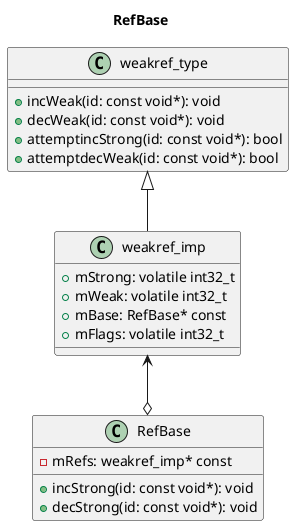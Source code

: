@startuml
title: RefBase

class weakref_type{
    + incWeak(id: const void*): void
    + decWeak(id: const void*): void
    + attemptincStrong(id: const void*): bool
    + attemptdecWeak(id: const void*): bool
}

class weakref_imp{
    + mStrong: volatile int32_t
    + mWeak: volatile int32_t
    + mBase: RefBase* const
    + mFlags: volatile int32_t
}

class RefBase{
    - mRefs: weakref_imp* const
    + incStrong(id: const void*): void
    + decStrong(id: const void*): void
}

weakref_type <|-- weakref_imp
weakref_imp <--o RefBase

@enduml